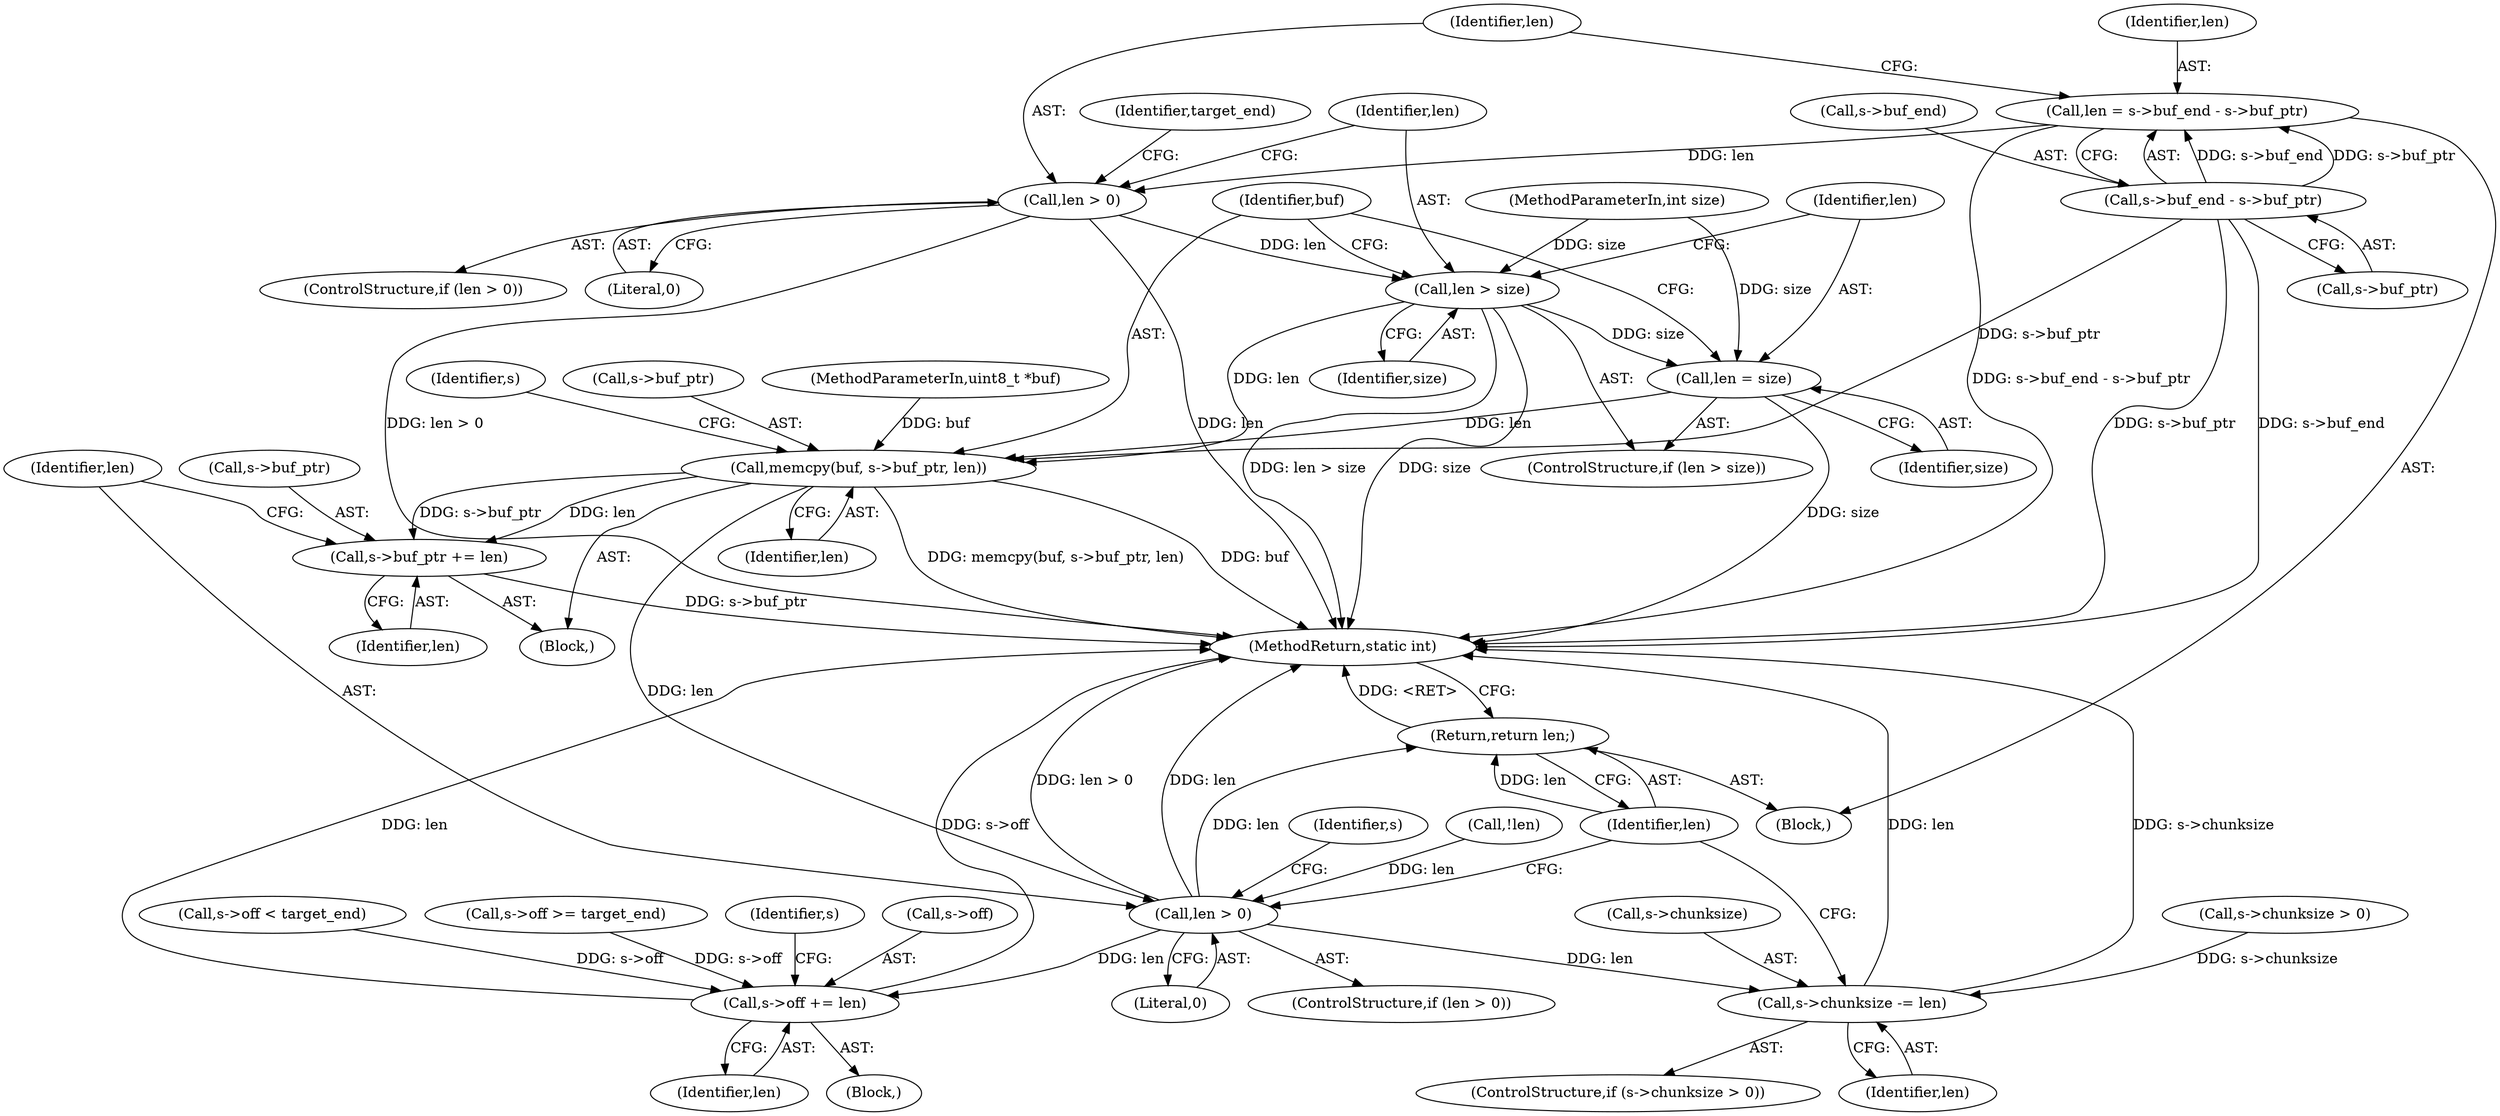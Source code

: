 digraph "0_FFmpeg_2a05c8f813de6f2278827734bf8102291e7484aa@integer" {
"1000113" [label="(Call,len = s->buf_end - s->buf_ptr)"];
"1000115" [label="(Call,s->buf_end - s->buf_ptr)"];
"1000123" [label="(Call,len > 0)"];
"1000128" [label="(Call,len > size)"];
"1000131" [label="(Call,len = size)"];
"1000134" [label="(Call,memcpy(buf, s->buf_ptr, len))"];
"1000140" [label="(Call,s->buf_ptr += len)"];
"1000228" [label="(Call,len > 0)"];
"1000232" [label="(Call,s->off += len)"];
"1000243" [label="(Call,s->chunksize -= len)"];
"1000248" [label="(Return,return len;)"];
"1000227" [label="(ControlStructure,if (len > 0))"];
"1000125" [label="(Literal,0)"];
"1000238" [label="(Call,s->chunksize > 0)"];
"1000210" [label="(Call,s->off < target_end)"];
"1000149" [label="(Identifier,target_end)"];
"1000104" [label="(MethodParameterIn,int size)"];
"1000229" [label="(Identifier,len)"];
"1000141" [label="(Call,s->buf_ptr)"];
"1000244" [label="(Call,s->chunksize)"];
"1000234" [label="(Identifier,s)"];
"1000193" [label="(Call,!len)"];
"1000236" [label="(Identifier,len)"];
"1000176" [label="(Call,s->off >= target_end)"];
"1000123" [label="(Call,len > 0)"];
"1000122" [label="(ControlStructure,if (len > 0))"];
"1000127" [label="(ControlStructure,if (len > size))"];
"1000136" [label="(Call,s->buf_ptr)"];
"1000144" [label="(Identifier,len)"];
"1000114" [label="(Identifier,len)"];
"1000228" [label="(Call,len > 0)"];
"1000250" [label="(MethodReturn,static int)"];
"1000248" [label="(Return,return len;)"];
"1000240" [label="(Identifier,s)"];
"1000129" [label="(Identifier,len)"];
"1000103" [label="(MethodParameterIn,uint8_t *buf)"];
"1000126" [label="(Block,)"];
"1000119" [label="(Call,s->buf_ptr)"];
"1000124" [label="(Identifier,len)"];
"1000113" [label="(Call,len = s->buf_end - s->buf_ptr)"];
"1000231" [label="(Block,)"];
"1000142" [label="(Identifier,s)"];
"1000130" [label="(Identifier,size)"];
"1000140" [label="(Call,s->buf_ptr += len)"];
"1000233" [label="(Call,s->off)"];
"1000134" [label="(Call,memcpy(buf, s->buf_ptr, len))"];
"1000237" [label="(ControlStructure,if (s->chunksize > 0))"];
"1000115" [label="(Call,s->buf_end - s->buf_ptr)"];
"1000132" [label="(Identifier,len)"];
"1000135" [label="(Identifier,buf)"];
"1000116" [label="(Call,s->buf_end)"];
"1000133" [label="(Identifier,size)"];
"1000128" [label="(Call,len > size)"];
"1000139" [label="(Identifier,len)"];
"1000230" [label="(Literal,0)"];
"1000243" [label="(Call,s->chunksize -= len)"];
"1000247" [label="(Identifier,len)"];
"1000249" [label="(Identifier,len)"];
"1000105" [label="(Block,)"];
"1000131" [label="(Call,len = size)"];
"1000232" [label="(Call,s->off += len)"];
"1000113" -> "1000105"  [label="AST: "];
"1000113" -> "1000115"  [label="CFG: "];
"1000114" -> "1000113"  [label="AST: "];
"1000115" -> "1000113"  [label="AST: "];
"1000124" -> "1000113"  [label="CFG: "];
"1000113" -> "1000250"  [label="DDG: s->buf_end - s->buf_ptr"];
"1000115" -> "1000113"  [label="DDG: s->buf_end"];
"1000115" -> "1000113"  [label="DDG: s->buf_ptr"];
"1000113" -> "1000123"  [label="DDG: len"];
"1000115" -> "1000119"  [label="CFG: "];
"1000116" -> "1000115"  [label="AST: "];
"1000119" -> "1000115"  [label="AST: "];
"1000115" -> "1000250"  [label="DDG: s->buf_ptr"];
"1000115" -> "1000250"  [label="DDG: s->buf_end"];
"1000115" -> "1000134"  [label="DDG: s->buf_ptr"];
"1000123" -> "1000122"  [label="AST: "];
"1000123" -> "1000125"  [label="CFG: "];
"1000124" -> "1000123"  [label="AST: "];
"1000125" -> "1000123"  [label="AST: "];
"1000129" -> "1000123"  [label="CFG: "];
"1000149" -> "1000123"  [label="CFG: "];
"1000123" -> "1000250"  [label="DDG: len > 0"];
"1000123" -> "1000250"  [label="DDG: len"];
"1000123" -> "1000128"  [label="DDG: len"];
"1000128" -> "1000127"  [label="AST: "];
"1000128" -> "1000130"  [label="CFG: "];
"1000129" -> "1000128"  [label="AST: "];
"1000130" -> "1000128"  [label="AST: "];
"1000132" -> "1000128"  [label="CFG: "];
"1000135" -> "1000128"  [label="CFG: "];
"1000128" -> "1000250"  [label="DDG: len > size"];
"1000128" -> "1000250"  [label="DDG: size"];
"1000104" -> "1000128"  [label="DDG: size"];
"1000128" -> "1000131"  [label="DDG: size"];
"1000128" -> "1000134"  [label="DDG: len"];
"1000131" -> "1000127"  [label="AST: "];
"1000131" -> "1000133"  [label="CFG: "];
"1000132" -> "1000131"  [label="AST: "];
"1000133" -> "1000131"  [label="AST: "];
"1000135" -> "1000131"  [label="CFG: "];
"1000131" -> "1000250"  [label="DDG: size"];
"1000104" -> "1000131"  [label="DDG: size"];
"1000131" -> "1000134"  [label="DDG: len"];
"1000134" -> "1000126"  [label="AST: "];
"1000134" -> "1000139"  [label="CFG: "];
"1000135" -> "1000134"  [label="AST: "];
"1000136" -> "1000134"  [label="AST: "];
"1000139" -> "1000134"  [label="AST: "];
"1000142" -> "1000134"  [label="CFG: "];
"1000134" -> "1000250"  [label="DDG: memcpy(buf, s->buf_ptr, len)"];
"1000134" -> "1000250"  [label="DDG: buf"];
"1000103" -> "1000134"  [label="DDG: buf"];
"1000134" -> "1000140"  [label="DDG: len"];
"1000134" -> "1000140"  [label="DDG: s->buf_ptr"];
"1000134" -> "1000228"  [label="DDG: len"];
"1000140" -> "1000126"  [label="AST: "];
"1000140" -> "1000144"  [label="CFG: "];
"1000141" -> "1000140"  [label="AST: "];
"1000144" -> "1000140"  [label="AST: "];
"1000229" -> "1000140"  [label="CFG: "];
"1000140" -> "1000250"  [label="DDG: s->buf_ptr"];
"1000228" -> "1000227"  [label="AST: "];
"1000228" -> "1000230"  [label="CFG: "];
"1000229" -> "1000228"  [label="AST: "];
"1000230" -> "1000228"  [label="AST: "];
"1000234" -> "1000228"  [label="CFG: "];
"1000249" -> "1000228"  [label="CFG: "];
"1000228" -> "1000250"  [label="DDG: len > 0"];
"1000228" -> "1000250"  [label="DDG: len"];
"1000193" -> "1000228"  [label="DDG: len"];
"1000228" -> "1000232"  [label="DDG: len"];
"1000228" -> "1000243"  [label="DDG: len"];
"1000228" -> "1000248"  [label="DDG: len"];
"1000232" -> "1000231"  [label="AST: "];
"1000232" -> "1000236"  [label="CFG: "];
"1000233" -> "1000232"  [label="AST: "];
"1000236" -> "1000232"  [label="AST: "];
"1000240" -> "1000232"  [label="CFG: "];
"1000232" -> "1000250"  [label="DDG: len"];
"1000232" -> "1000250"  [label="DDG: s->off"];
"1000210" -> "1000232"  [label="DDG: s->off"];
"1000176" -> "1000232"  [label="DDG: s->off"];
"1000243" -> "1000237"  [label="AST: "];
"1000243" -> "1000247"  [label="CFG: "];
"1000244" -> "1000243"  [label="AST: "];
"1000247" -> "1000243"  [label="AST: "];
"1000249" -> "1000243"  [label="CFG: "];
"1000243" -> "1000250"  [label="DDG: s->chunksize"];
"1000243" -> "1000250"  [label="DDG: len"];
"1000238" -> "1000243"  [label="DDG: s->chunksize"];
"1000248" -> "1000105"  [label="AST: "];
"1000248" -> "1000249"  [label="CFG: "];
"1000249" -> "1000248"  [label="AST: "];
"1000250" -> "1000248"  [label="CFG: "];
"1000248" -> "1000250"  [label="DDG: <RET>"];
"1000249" -> "1000248"  [label="DDG: len"];
}
